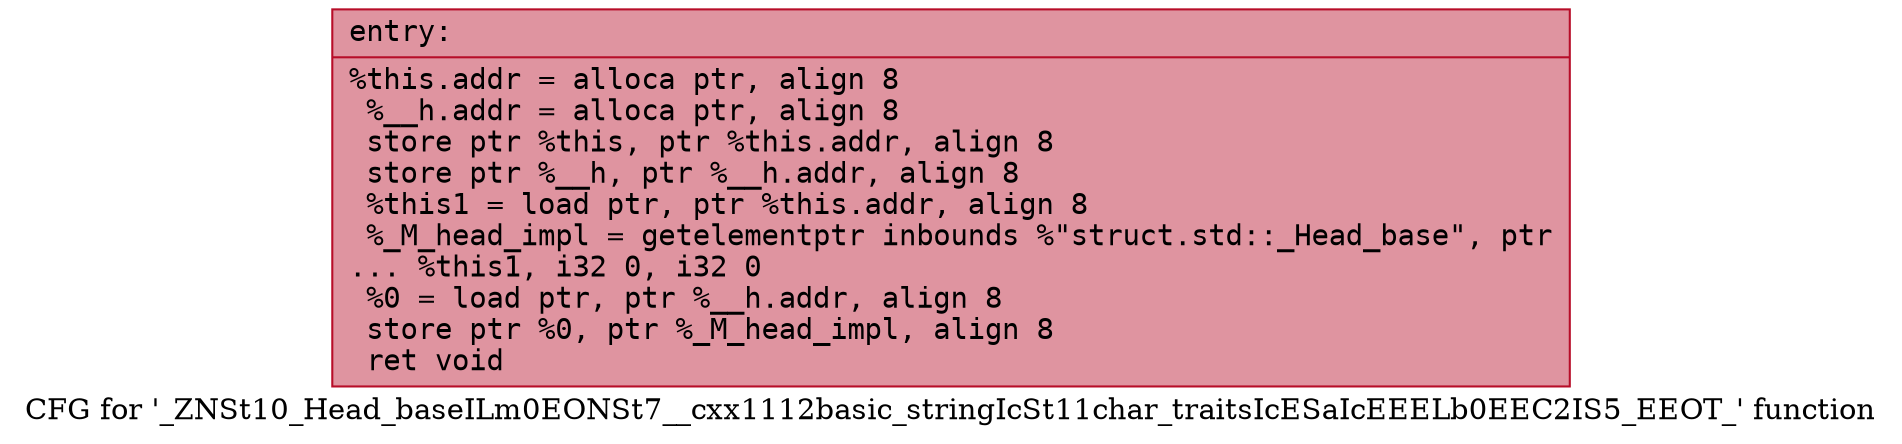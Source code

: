digraph "CFG for '_ZNSt10_Head_baseILm0EONSt7__cxx1112basic_stringIcSt11char_traitsIcESaIcEEELb0EEC2IS5_EEOT_' function" {
	label="CFG for '_ZNSt10_Head_baseILm0EONSt7__cxx1112basic_stringIcSt11char_traitsIcESaIcEEELb0EEC2IS5_EEOT_' function";

	Node0x556bfea1d760 [shape=record,color="#b70d28ff", style=filled, fillcolor="#b70d2870" fontname="Courier",label="{entry:\l|  %this.addr = alloca ptr, align 8\l  %__h.addr = alloca ptr, align 8\l  store ptr %this, ptr %this.addr, align 8\l  store ptr %__h, ptr %__h.addr, align 8\l  %this1 = load ptr, ptr %this.addr, align 8\l  %_M_head_impl = getelementptr inbounds %\"struct.std::_Head_base\", ptr\l... %this1, i32 0, i32 0\l  %0 = load ptr, ptr %__h.addr, align 8\l  store ptr %0, ptr %_M_head_impl, align 8\l  ret void\l}"];
}
